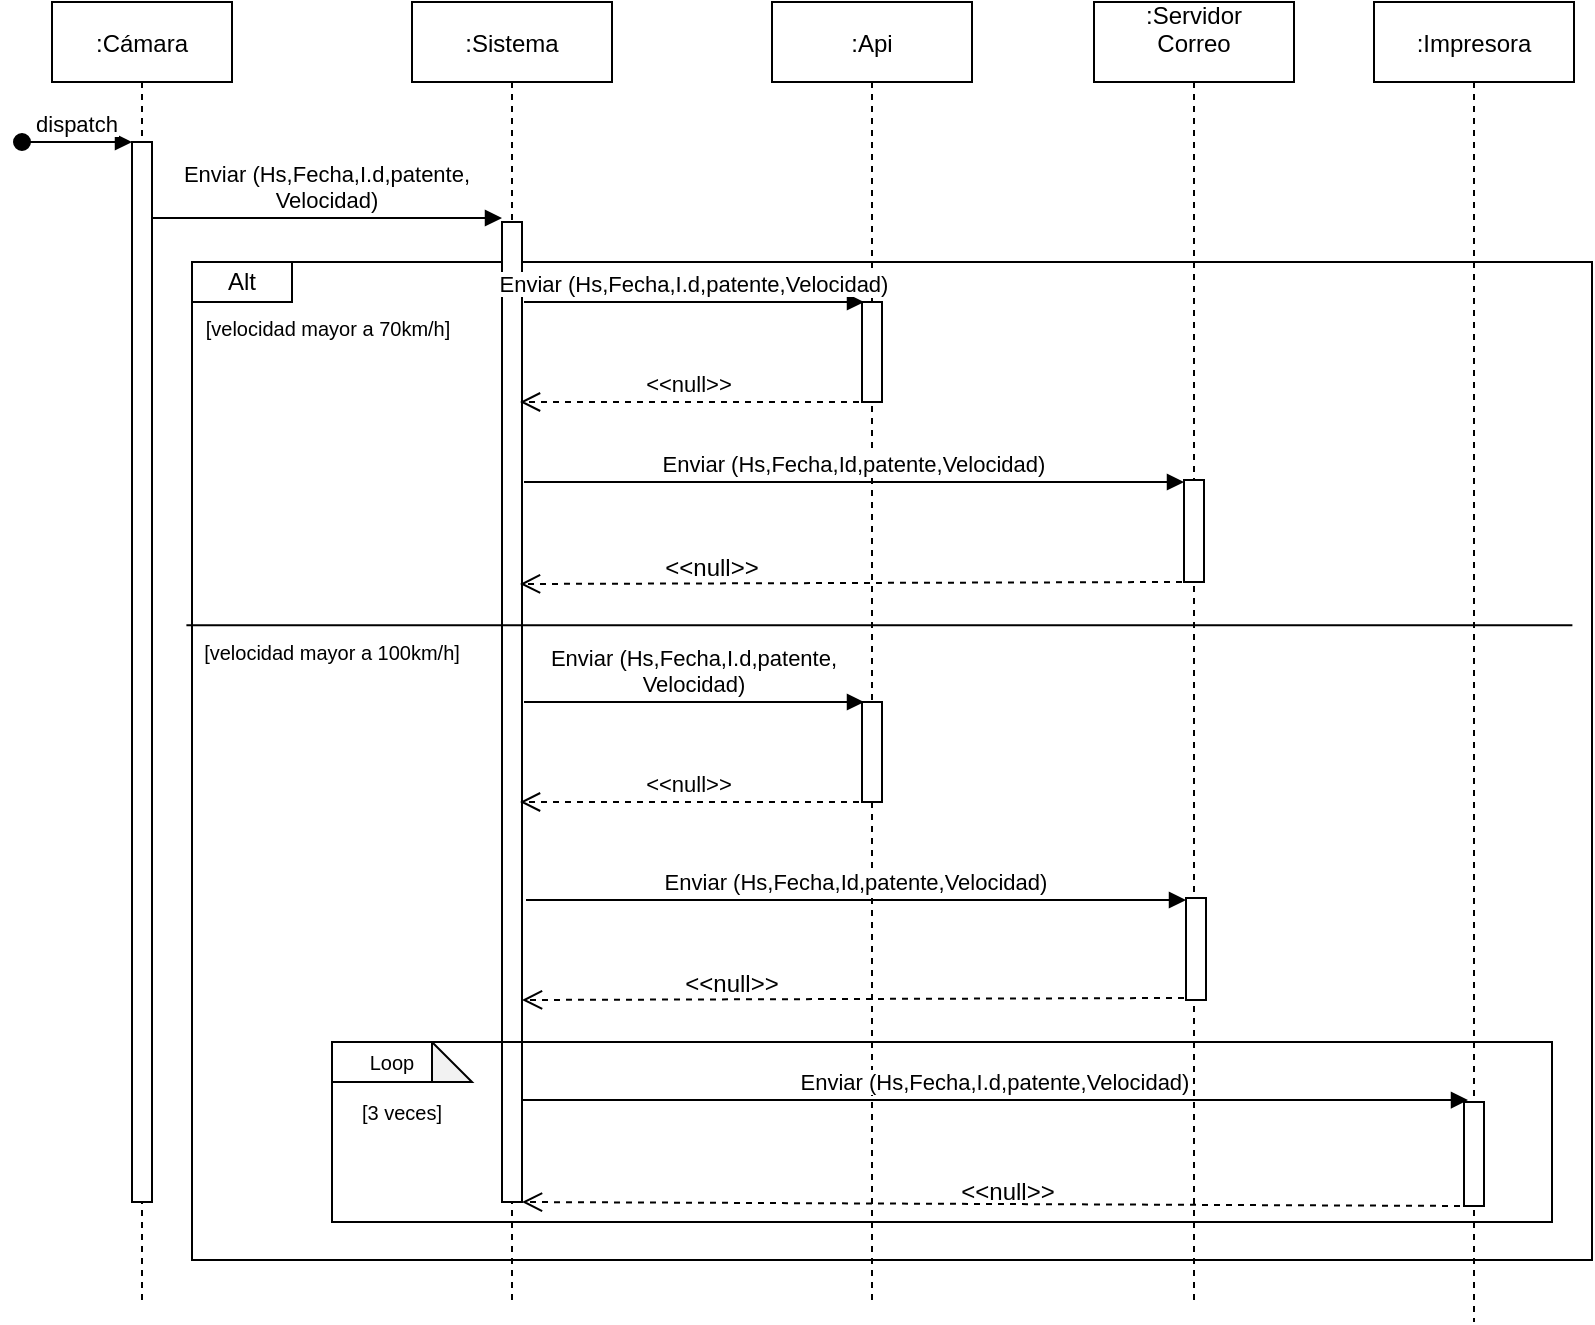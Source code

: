 <mxfile version="20.5.1" type="github">
  <diagram id="kgpKYQtTHZ0yAKxKKP6v" name="Page-1">
    <mxGraphModel dx="1157" dy="643" grid="1" gridSize="10" guides="1" tooltips="1" connect="1" arrows="1" fold="1" page="1" pageScale="1" pageWidth="850" pageHeight="1100" math="0" shadow="0">
      <root>
        <mxCell id="0" />
        <mxCell id="1" parent="0" />
        <mxCell id="M0CQ6oxBDmV-9MIL71eg-13" value="" style="rounded=0;whiteSpace=wrap;html=1;" parent="1" vertex="1">
          <mxGeometry x="110" y="210" width="700" height="499" as="geometry" />
        </mxCell>
        <mxCell id="3nuBFxr9cyL0pnOWT2aG-1" value=":Cámara" style="shape=umlLifeline;perimeter=lifelinePerimeter;container=1;collapsible=0;recursiveResize=0;rounded=0;shadow=0;strokeWidth=1;" parent="1" vertex="1">
          <mxGeometry x="40" y="80" width="90" height="650" as="geometry" />
        </mxCell>
        <mxCell id="3nuBFxr9cyL0pnOWT2aG-2" value="" style="points=[];perimeter=orthogonalPerimeter;rounded=0;shadow=0;strokeWidth=1;" parent="3nuBFxr9cyL0pnOWT2aG-1" vertex="1">
          <mxGeometry x="40" y="70" width="10" height="530" as="geometry" />
        </mxCell>
        <mxCell id="3nuBFxr9cyL0pnOWT2aG-3" value="dispatch" style="verticalAlign=bottom;startArrow=oval;endArrow=block;startSize=8;shadow=0;strokeWidth=1;" parent="3nuBFxr9cyL0pnOWT2aG-1" target="3nuBFxr9cyL0pnOWT2aG-2" edge="1">
          <mxGeometry relative="1" as="geometry">
            <mxPoint x="-15" y="70" as="sourcePoint" />
          </mxGeometry>
        </mxCell>
        <mxCell id="3nuBFxr9cyL0pnOWT2aG-5" value=":Sistema" style="shape=umlLifeline;perimeter=lifelinePerimeter;container=1;collapsible=0;recursiveResize=0;rounded=0;shadow=0;strokeWidth=1;" parent="1" vertex="1">
          <mxGeometry x="220" y="80" width="100" height="650" as="geometry" />
        </mxCell>
        <mxCell id="3nuBFxr9cyL0pnOWT2aG-6" value="" style="points=[];perimeter=orthogonalPerimeter;rounded=0;shadow=0;strokeWidth=1;" parent="3nuBFxr9cyL0pnOWT2aG-5" vertex="1">
          <mxGeometry x="45" y="110" width="10" height="490" as="geometry" />
        </mxCell>
        <mxCell id="3nuBFxr9cyL0pnOWT2aG-8" value="Enviar (Hs,Fecha,I.d,patente,&#xa;Velocidad)" style="verticalAlign=bottom;endArrow=block;entryX=0;entryY=0;shadow=0;strokeWidth=1;" parent="1" edge="1">
          <mxGeometry relative="1" as="geometry">
            <mxPoint x="90" y="188" as="sourcePoint" />
            <mxPoint x="265" y="188.0" as="targetPoint" />
            <Array as="points">
              <mxPoint x="175" y="188" />
            </Array>
          </mxGeometry>
        </mxCell>
        <mxCell id="M0CQ6oxBDmV-9MIL71eg-2" value=":Api" style="shape=umlLifeline;perimeter=lifelinePerimeter;container=1;collapsible=0;recursiveResize=0;rounded=0;shadow=0;strokeWidth=1;" parent="1" vertex="1">
          <mxGeometry x="400" y="80" width="100" height="650" as="geometry" />
        </mxCell>
        <mxCell id="M0CQ6oxBDmV-9MIL71eg-3" value="" style="points=[];perimeter=orthogonalPerimeter;rounded=0;shadow=0;strokeWidth=1;" parent="M0CQ6oxBDmV-9MIL71eg-2" vertex="1">
          <mxGeometry x="45" y="150" width="10" height="50" as="geometry" />
        </mxCell>
        <mxCell id="SZ8pcLvOxQJ-LKVlNp_l-4" value="" style="points=[];perimeter=orthogonalPerimeter;rounded=0;shadow=0;strokeWidth=1;" parent="M0CQ6oxBDmV-9MIL71eg-2" vertex="1">
          <mxGeometry x="45" y="350" width="10" height="50" as="geometry" />
        </mxCell>
        <mxCell id="M0CQ6oxBDmV-9MIL71eg-4" value=":Servidor&#xa;Correo&#xa;" style="shape=umlLifeline;perimeter=lifelinePerimeter;container=1;collapsible=0;recursiveResize=0;rounded=0;shadow=0;strokeWidth=1;" parent="1" vertex="1">
          <mxGeometry x="561" y="80" width="100" height="650" as="geometry" />
        </mxCell>
        <mxCell id="M0CQ6oxBDmV-9MIL71eg-5" value="" style="points=[];perimeter=orthogonalPerimeter;rounded=0;shadow=0;strokeWidth=1;" parent="M0CQ6oxBDmV-9MIL71eg-4" vertex="1">
          <mxGeometry x="45" y="239" width="10" height="51" as="geometry" />
        </mxCell>
        <mxCell id="M0CQ6oxBDmV-9MIL71eg-9" value="Enviar (Hs,Fecha,Id,patente,Velocidad)" style="verticalAlign=bottom;endArrow=block;shadow=0;strokeWidth=1;" parent="M0CQ6oxBDmV-9MIL71eg-4" edge="1">
          <mxGeometry relative="1" as="geometry">
            <mxPoint x="-285" y="240" as="sourcePoint" />
            <mxPoint x="45" y="240" as="targetPoint" />
            <Array as="points" />
          </mxGeometry>
        </mxCell>
        <mxCell id="M0CQ6oxBDmV-9MIL71eg-6" value=":Impresora" style="shape=umlLifeline;perimeter=lifelinePerimeter;container=1;collapsible=0;recursiveResize=0;rounded=0;shadow=0;strokeWidth=1;" parent="1" vertex="1">
          <mxGeometry x="701" y="80" width="100" height="660" as="geometry" />
        </mxCell>
        <mxCell id="M0CQ6oxBDmV-9MIL71eg-7" value="" style="points=[];perimeter=orthogonalPerimeter;rounded=0;shadow=0;strokeWidth=1;" parent="M0CQ6oxBDmV-9MIL71eg-6" vertex="1">
          <mxGeometry x="45" y="550" width="10" height="52" as="geometry" />
        </mxCell>
        <mxCell id="M0CQ6oxBDmV-9MIL71eg-8" value="Enviar (Hs,Fecha,I.d,patente,Velocidad)" style="verticalAlign=bottom;endArrow=block;entryX=0;entryY=0;shadow=0;strokeWidth=1;" parent="1" edge="1">
          <mxGeometry relative="1" as="geometry">
            <mxPoint x="276" y="230" as="sourcePoint" />
            <mxPoint x="446" y="230.0" as="targetPoint" />
            <Array as="points">
              <mxPoint x="356" y="230" />
            </Array>
          </mxGeometry>
        </mxCell>
        <mxCell id="M0CQ6oxBDmV-9MIL71eg-10" value="&lt;&lt;null&gt;&gt;" style="verticalAlign=bottom;endArrow=open;dashed=1;endSize=8;shadow=0;strokeWidth=1;" parent="1" edge="1">
          <mxGeometry relative="1" as="geometry">
            <mxPoint x="274" y="280" as="targetPoint" />
            <mxPoint x="443.5" y="280" as="sourcePoint" />
          </mxGeometry>
        </mxCell>
        <mxCell id="M0CQ6oxBDmV-9MIL71eg-11" value="" style="verticalAlign=bottom;endArrow=open;dashed=1;endSize=8;shadow=0;strokeWidth=1;exitX=0.1;exitY=0.784;exitDx=0;exitDy=0;exitPerimeter=0;" parent="1" edge="1">
          <mxGeometry x="0.069" y="-20" relative="1" as="geometry">
            <mxPoint x="274" y="371" as="targetPoint" />
            <mxPoint x="605" y="369.984" as="sourcePoint" />
            <mxPoint as="offset" />
          </mxGeometry>
        </mxCell>
        <mxCell id="SZ8pcLvOxQJ-LKVlNp_l-2" value="&amp;lt;&amp;lt;null&amp;gt;&amp;gt;" style="text;html=1;strokeColor=none;fillColor=none;align=center;verticalAlign=middle;whiteSpace=wrap;rounded=0;" parent="1" vertex="1">
          <mxGeometry x="340" y="347.5" width="60" height="30" as="geometry" />
        </mxCell>
        <mxCell id="SZ8pcLvOxQJ-LKVlNp_l-5" value="Enviar (Hs,Fecha,I.d,patente,&#xa;Velocidad)" style="verticalAlign=bottom;endArrow=block;entryX=0;entryY=0;shadow=0;strokeWidth=1;" parent="1" edge="1">
          <mxGeometry relative="1" as="geometry">
            <mxPoint x="276" y="430" as="sourcePoint" />
            <mxPoint x="446" y="430.0" as="targetPoint" />
            <Array as="points">
              <mxPoint x="356" y="430" />
            </Array>
          </mxGeometry>
        </mxCell>
        <mxCell id="SZ8pcLvOxQJ-LKVlNp_l-6" value="" style="points=[];perimeter=orthogonalPerimeter;rounded=0;shadow=0;strokeWidth=1;" parent="1" vertex="1">
          <mxGeometry x="607" y="528" width="10" height="51" as="geometry" />
        </mxCell>
        <mxCell id="SZ8pcLvOxQJ-LKVlNp_l-7" value="Enviar (Hs,Fecha,Id,patente,Velocidad)" style="verticalAlign=bottom;endArrow=block;shadow=0;strokeWidth=1;" parent="1" edge="1">
          <mxGeometry relative="1" as="geometry">
            <mxPoint x="277" y="529" as="sourcePoint" />
            <mxPoint x="607" y="529" as="targetPoint" />
            <Array as="points" />
          </mxGeometry>
        </mxCell>
        <mxCell id="SZ8pcLvOxQJ-LKVlNp_l-8" value="" style="verticalAlign=bottom;endArrow=open;dashed=1;endSize=8;shadow=0;strokeWidth=1;exitX=0.1;exitY=0.784;exitDx=0;exitDy=0;exitPerimeter=0;" parent="1" edge="1">
          <mxGeometry x="0.069" y="-20" relative="1" as="geometry">
            <mxPoint x="275" y="579" as="targetPoint" />
            <mxPoint x="606" y="577.984" as="sourcePoint" />
            <mxPoint as="offset" />
          </mxGeometry>
        </mxCell>
        <mxCell id="SZ8pcLvOxQJ-LKVlNp_l-9" value="&lt;&lt;null&gt;&gt;" style="verticalAlign=bottom;endArrow=open;dashed=1;endSize=8;shadow=0;strokeWidth=1;" parent="1" edge="1">
          <mxGeometry relative="1" as="geometry">
            <mxPoint x="274" y="480" as="targetPoint" />
            <mxPoint x="443.5" y="480" as="sourcePoint" />
          </mxGeometry>
        </mxCell>
        <mxCell id="BMass6JiqMiyOR9wEA3L-3" value="Enviar (Hs,Fecha,I.d,patente,Velocidad)" style="verticalAlign=bottom;endArrow=block;shadow=0;strokeWidth=1;entryX=0.2;entryY=-0.019;entryDx=0;entryDy=0;entryPerimeter=0;" edge="1" parent="1" source="3nuBFxr9cyL0pnOWT2aG-6" target="M0CQ6oxBDmV-9MIL71eg-7">
          <mxGeometry relative="1" as="geometry">
            <mxPoint x="287" y="634" as="sourcePoint" />
            <mxPoint x="710" y="630" as="targetPoint" />
            <Array as="points" />
          </mxGeometry>
        </mxCell>
        <mxCell id="BMass6JiqMiyOR9wEA3L-4" value="&amp;lt;&amp;lt;null&amp;gt;&amp;gt;" style="text;html=1;strokeColor=none;fillColor=none;align=center;verticalAlign=middle;whiteSpace=wrap;rounded=0;" vertex="1" parent="1">
          <mxGeometry x="350" y="556" width="60" height="30" as="geometry" />
        </mxCell>
        <mxCell id="BMass6JiqMiyOR9wEA3L-5" value="" style="verticalAlign=bottom;endArrow=open;dashed=1;endSize=8;shadow=0;strokeWidth=1;exitX=0.1;exitY=0.784;exitDx=0;exitDy=0;exitPerimeter=0;entryX=1;entryY=1;entryDx=0;entryDy=0;entryPerimeter=0;" edge="1" parent="1" target="3nuBFxr9cyL0pnOWT2aG-6">
          <mxGeometry x="0.069" y="-20" relative="1" as="geometry">
            <mxPoint x="300" y="682" as="targetPoint" />
            <mxPoint x="744" y="681.984" as="sourcePoint" />
            <mxPoint as="offset" />
          </mxGeometry>
        </mxCell>
        <mxCell id="BMass6JiqMiyOR9wEA3L-6" value="&amp;lt;&amp;lt;null&amp;gt;&amp;gt;" style="text;html=1;strokeColor=none;fillColor=none;align=center;verticalAlign=middle;whiteSpace=wrap;rounded=0;" vertex="1" parent="1">
          <mxGeometry x="488" y="660" width="60" height="30" as="geometry" />
        </mxCell>
        <mxCell id="BMass6JiqMiyOR9wEA3L-7" value="" style="endArrow=none;html=1;rounded=0;entryX=0.986;entryY=0.537;entryDx=0;entryDy=0;entryPerimeter=0;exitX=-0.004;exitY=0.537;exitDx=0;exitDy=0;exitPerimeter=0;" edge="1" parent="1">
          <mxGeometry width="50" height="50" relative="1" as="geometry">
            <mxPoint x="107.2" y="391.593" as="sourcePoint" />
            <mxPoint x="800.2" y="391.593" as="targetPoint" />
          </mxGeometry>
        </mxCell>
        <mxCell id="BMass6JiqMiyOR9wEA3L-8" value="" style="rounded=0;whiteSpace=wrap;html=1;" vertex="1" parent="1">
          <mxGeometry x="110" y="210" width="50" height="20" as="geometry" />
        </mxCell>
        <mxCell id="BMass6JiqMiyOR9wEA3L-9" value="&lt;font style=&quot;vertical-align: inherit;&quot;&gt;&lt;font style=&quot;vertical-align: inherit;&quot;&gt;Alt&lt;/font&gt;&lt;/font&gt;" style="text;html=1;strokeColor=none;fillColor=none;align=center;verticalAlign=middle;whiteSpace=wrap;rounded=0;" vertex="1" parent="1">
          <mxGeometry x="105" y="210" width="60" height="20" as="geometry" />
        </mxCell>
        <mxCell id="BMass6JiqMiyOR9wEA3L-10" value="&lt;font style=&quot;vertical-align: inherit; font-size: 10px;&quot;&gt;&lt;font style=&quot;vertical-align: inherit; font-size: 10px;&quot;&gt;&lt;font style=&quot;vertical-align: inherit;&quot;&gt;&lt;font style=&quot;vertical-align: inherit;&quot;&gt;[velocidad mayor a 70km/h]&lt;/font&gt;&lt;/font&gt;&lt;/font&gt;&lt;/font&gt;" style="text;html=1;strokeColor=none;fillColor=none;align=center;verticalAlign=middle;whiteSpace=wrap;rounded=0;fontSize=10;" vertex="1" parent="1">
          <mxGeometry x="88" y="228" width="180" height="30" as="geometry" />
        </mxCell>
        <mxCell id="BMass6JiqMiyOR9wEA3L-11" value="&lt;font style=&quot;vertical-align: inherit; font-size: 10px;&quot;&gt;&lt;font style=&quot;vertical-align: inherit; font-size: 10px;&quot;&gt;&lt;font style=&quot;vertical-align: inherit;&quot;&gt;&lt;font style=&quot;vertical-align: inherit;&quot;&gt;&lt;font style=&quot;vertical-align: inherit;&quot;&gt;&lt;font style=&quot;vertical-align: inherit;&quot;&gt;&lt;font style=&quot;vertical-align: inherit;&quot;&gt;&lt;font style=&quot;vertical-align: inherit;&quot;&gt;[velocidad mayor a 100km/h]&lt;/font&gt;&lt;/font&gt;&lt;/font&gt;&lt;/font&gt;&lt;/font&gt;&lt;/font&gt;&lt;/font&gt;&lt;/font&gt;" style="text;html=1;strokeColor=none;fillColor=none;align=center;verticalAlign=middle;whiteSpace=wrap;rounded=0;fontSize=10;" vertex="1" parent="1">
          <mxGeometry x="90" y="390" width="180" height="30" as="geometry" />
        </mxCell>
        <mxCell id="BMass6JiqMiyOR9wEA3L-18" value="" style="rounded=0;whiteSpace=wrap;html=1;fontSize=10;fillColor=none;" vertex="1" parent="1">
          <mxGeometry x="180" y="600" width="610" height="90" as="geometry" />
        </mxCell>
        <mxCell id="BMass6JiqMiyOR9wEA3L-21" value="" style="shape=note;whiteSpace=wrap;html=1;backgroundOutline=1;darkOpacity=0.05;fontSize=10;fillColor=none;" vertex="1" parent="1">
          <mxGeometry x="180" y="600" width="70" height="20" as="geometry" />
        </mxCell>
        <mxCell id="BMass6JiqMiyOR9wEA3L-22" value="Loop" style="text;html=1;strokeColor=none;fillColor=none;align=center;verticalAlign=middle;whiteSpace=wrap;rounded=0;fontSize=10;" vertex="1" parent="1">
          <mxGeometry x="180" y="595" width="60" height="30" as="geometry" />
        </mxCell>
        <mxCell id="BMass6JiqMiyOR9wEA3L-23" value="&lt;font style=&quot;vertical-align: inherit; font-size: 10px;&quot;&gt;&lt;font style=&quot;vertical-align: inherit; font-size: 10px;&quot;&gt;&lt;font style=&quot;vertical-align: inherit;&quot;&gt;&lt;font style=&quot;vertical-align: inherit;&quot;&gt;&lt;font style=&quot;vertical-align: inherit;&quot;&gt;&lt;font style=&quot;vertical-align: inherit;&quot;&gt;&lt;font style=&quot;vertical-align: inherit;&quot;&gt;&lt;font style=&quot;vertical-align: inherit;&quot;&gt;[3 veces]&lt;/font&gt;&lt;/font&gt;&lt;/font&gt;&lt;/font&gt;&lt;/font&gt;&lt;/font&gt;&lt;/font&gt;&lt;/font&gt;" style="text;html=1;strokeColor=none;fillColor=none;align=center;verticalAlign=middle;whiteSpace=wrap;rounded=0;fontSize=10;" vertex="1" parent="1">
          <mxGeometry x="190" y="620" width="50" height="30" as="geometry" />
        </mxCell>
      </root>
    </mxGraphModel>
  </diagram>
</mxfile>

